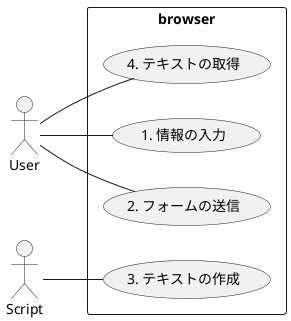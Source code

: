 @startuml use-case
left to right direction

:User: as user
:Script: as scp

rectangle browser { 
    user -- (1. 情報の入力)
    user -- (2. フォームの送信)
    scp --(3. テキストの作成) 
    user -- (4. テキストの取得) 
}

' user -- info
' user -- get
' scp -- crt

@enduml